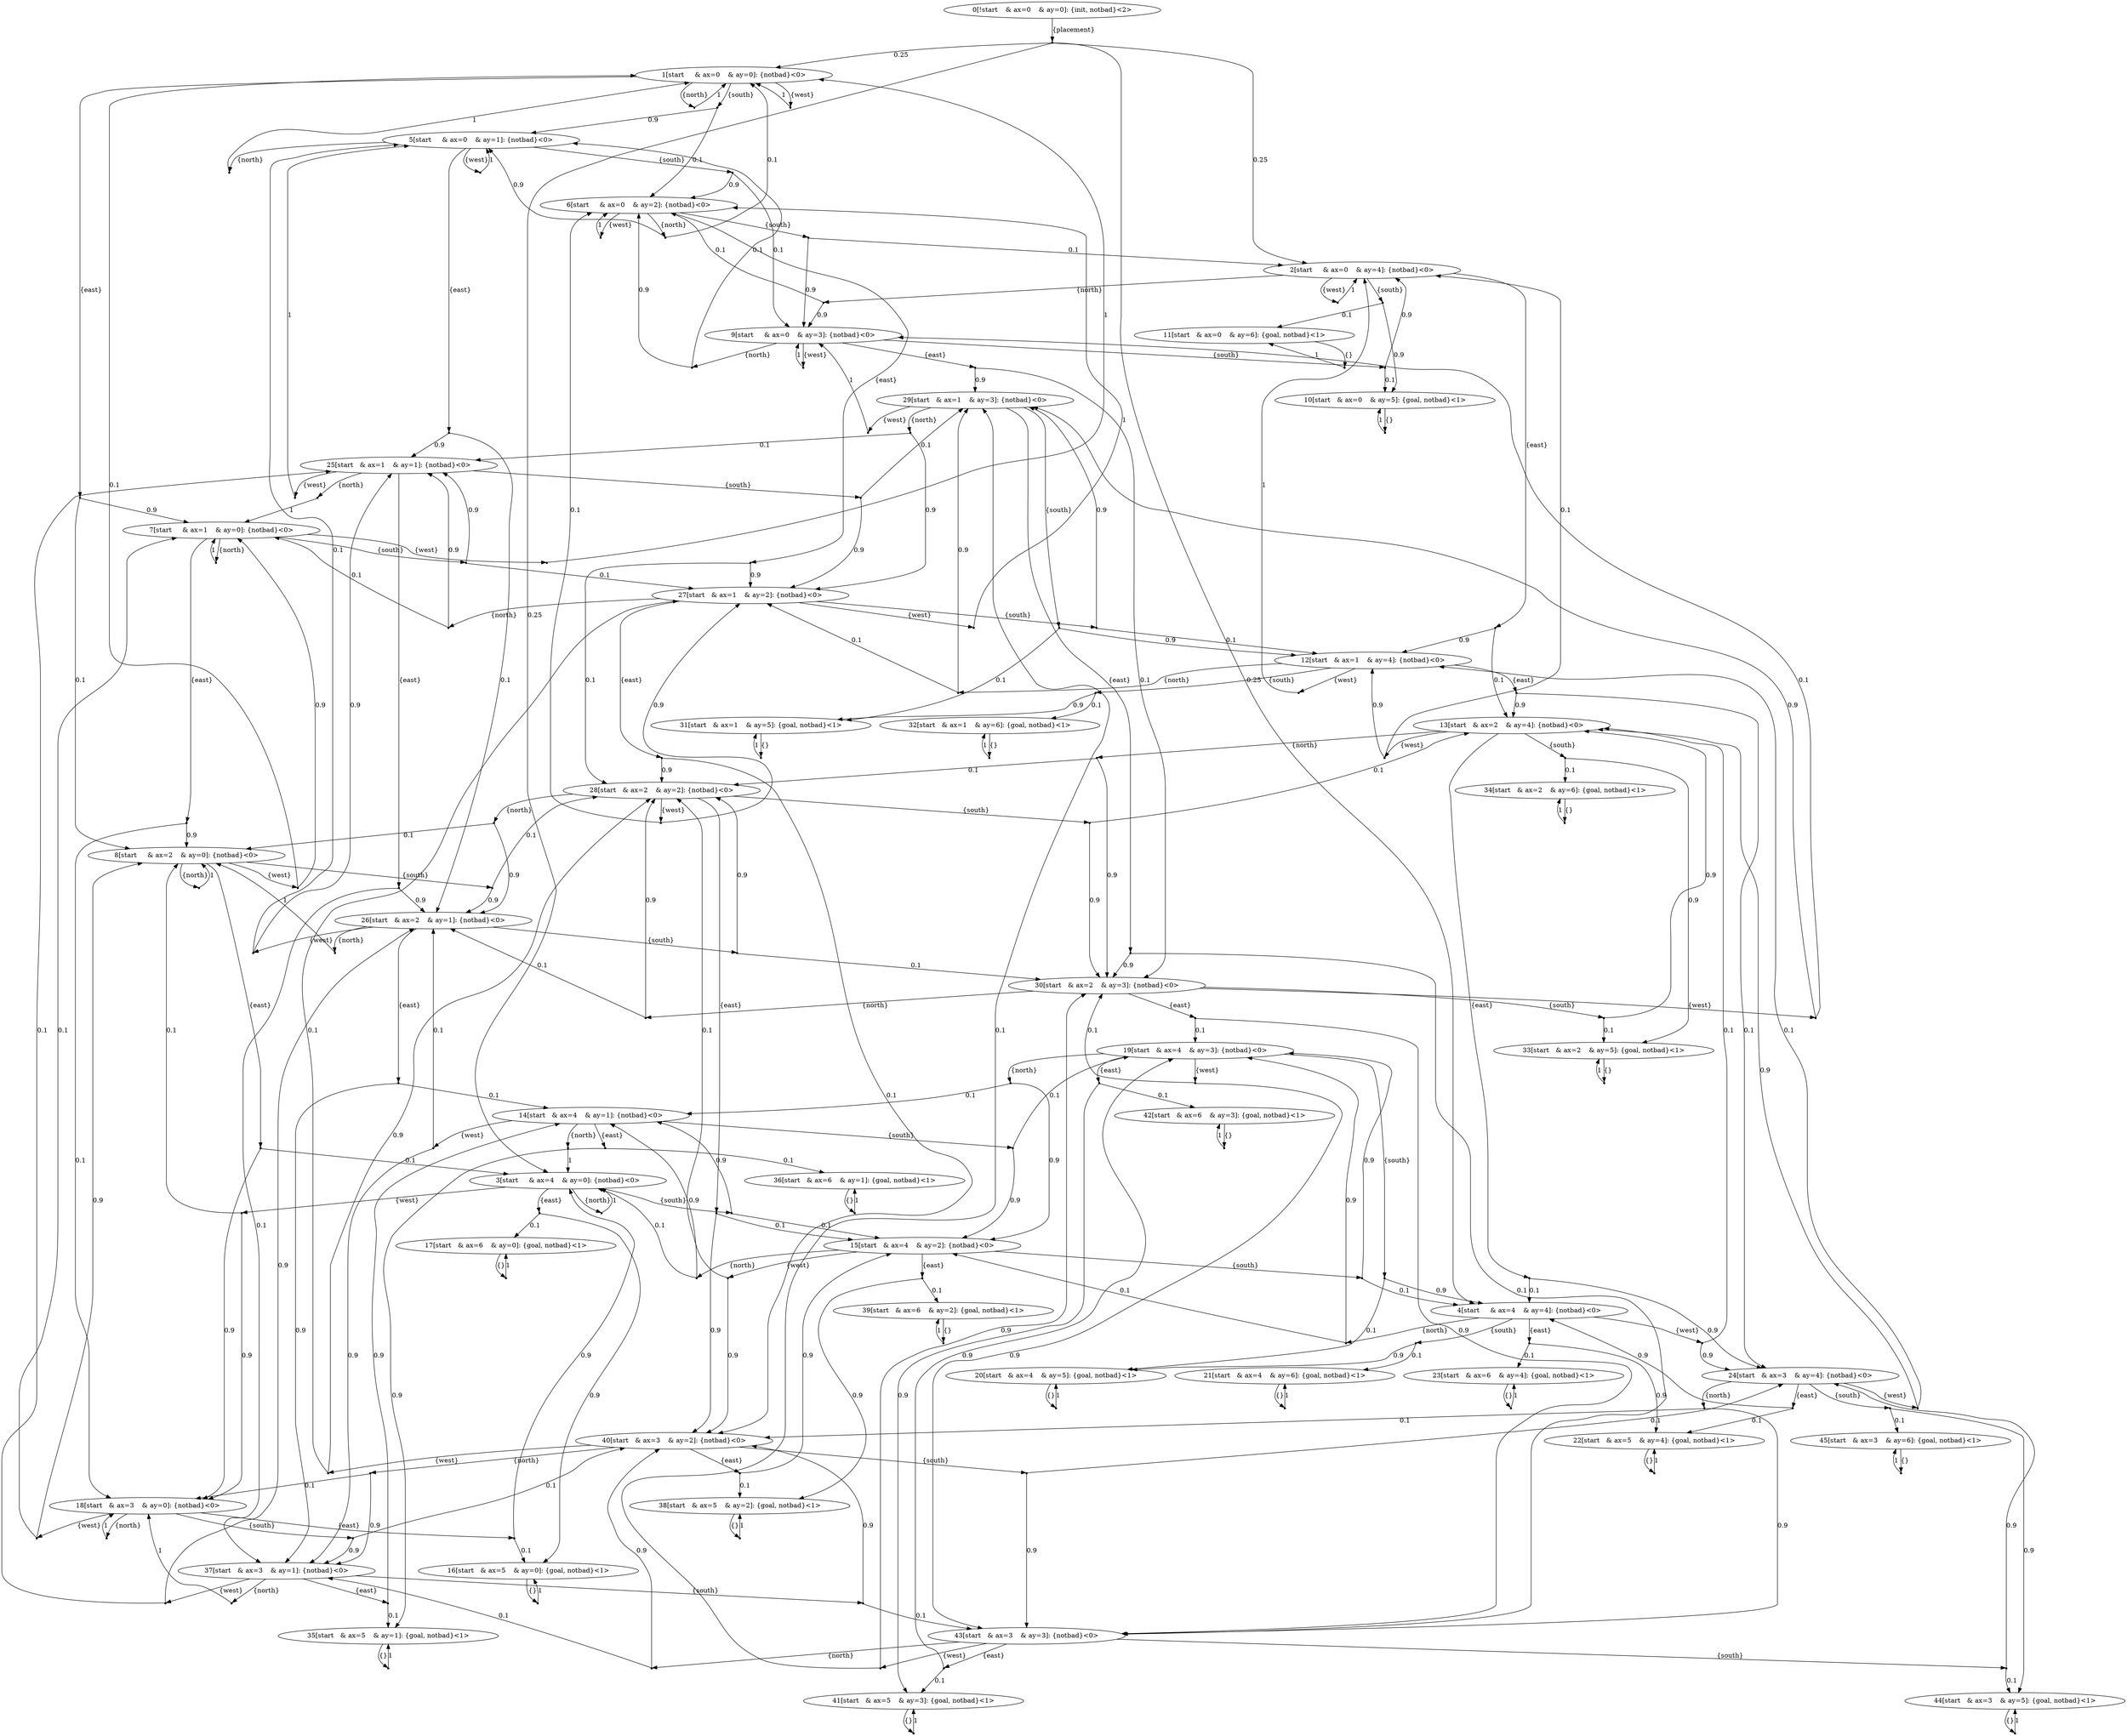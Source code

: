 digraph model {
	0 [ label = "0[!start	& ax=0	& ay=0]: {init, notbad}<2>" ];
	1 [ label = "1[start	& ax=0	& ay=0]: {notbad}<0>" ];
	2 [ label = "2[start	& ax=0	& ay=4]: {notbad}<0>" ];
	3 [ label = "3[start	& ax=4	& ay=0]: {notbad}<0>" ];
	4 [ label = "4[start	& ax=4	& ay=4]: {notbad}<0>" ];
	5 [ label = "5[start	& ax=0	& ay=1]: {notbad}<0>" ];
	6 [ label = "6[start	& ax=0	& ay=2]: {notbad}<0>" ];
	7 [ label = "7[start	& ax=1	& ay=0]: {notbad}<0>" ];
	8 [ label = "8[start	& ax=2	& ay=0]: {notbad}<0>" ];
	9 [ label = "9[start	& ax=0	& ay=3]: {notbad}<0>" ];
	10 [ label = "10[start	& ax=0	& ay=5]: {goal, notbad}<1>" ];
	11 [ label = "11[start	& ax=0	& ay=6]: {goal, notbad}<1>" ];
	12 [ label = "12[start	& ax=1	& ay=4]: {notbad}<0>" ];
	13 [ label = "13[start	& ax=2	& ay=4]: {notbad}<0>" ];
	14 [ label = "14[start	& ax=4	& ay=1]: {notbad}<0>" ];
	15 [ label = "15[start	& ax=4	& ay=2]: {notbad}<0>" ];
	16 [ label = "16[start	& ax=5	& ay=0]: {goal, notbad}<1>" ];
	17 [ label = "17[start	& ax=6	& ay=0]: {goal, notbad}<1>" ];
	18 [ label = "18[start	& ax=3	& ay=0]: {notbad}<0>" ];
	19 [ label = "19[start	& ax=4	& ay=3]: {notbad}<0>" ];
	20 [ label = "20[start	& ax=4	& ay=5]: {goal, notbad}<1>" ];
	21 [ label = "21[start	& ax=4	& ay=6]: {goal, notbad}<1>" ];
	22 [ label = "22[start	& ax=5	& ay=4]: {goal, notbad}<1>" ];
	23 [ label = "23[start	& ax=6	& ay=4]: {goal, notbad}<1>" ];
	24 [ label = "24[start	& ax=3	& ay=4]: {notbad}<0>" ];
	25 [ label = "25[start	& ax=1	& ay=1]: {notbad}<0>" ];
	26 [ label = "26[start	& ax=2	& ay=1]: {notbad}<0>" ];
	27 [ label = "27[start	& ax=1	& ay=2]: {notbad}<0>" ];
	28 [ label = "28[start	& ax=2	& ay=2]: {notbad}<0>" ];
	29 [ label = "29[start	& ax=1	& ay=3]: {notbad}<0>" ];
	30 [ label = "30[start	& ax=2	& ay=3]: {notbad}<0>" ];
	31 [ label = "31[start	& ax=1	& ay=5]: {goal, notbad}<1>" ];
	32 [ label = "32[start	& ax=1	& ay=6]: {goal, notbad}<1>" ];
	33 [ label = "33[start	& ax=2	& ay=5]: {goal, notbad}<1>" ];
	34 [ label = "34[start	& ax=2	& ay=6]: {goal, notbad}<1>" ];
	35 [ label = "35[start	& ax=5	& ay=1]: {goal, notbad}<1>" ];
	36 [ label = "36[start	& ax=6	& ay=1]: {goal, notbad}<1>" ];
	37 [ label = "37[start	& ax=3	& ay=1]: {notbad}<0>" ];
	38 [ label = "38[start	& ax=5	& ay=2]: {goal, notbad}<1>" ];
	39 [ label = "39[start	& ax=6	& ay=2]: {goal, notbad}<1>" ];
	40 [ label = "40[start	& ax=3	& ay=2]: {notbad}<0>" ];
	41 [ label = "41[start	& ax=5	& ay=3]: {goal, notbad}<1>" ];
	42 [ label = "42[start	& ax=6	& ay=3]: {goal, notbad}<1>" ];
	43 [ label = "43[start	& ax=3	& ay=3]: {notbad}<0>" ];
	44 [ label = "44[start	& ax=3	& ay=5]: {goal, notbad}<1>" ];
	45 [ label = "45[start	& ax=3	& ay=6]: {goal, notbad}<1>" ];
	"0c0" [shape = "point"];
	0 -> "0c0" [ label = "{placement}"]
;
	"0c0" -> 1 [ label= "0.25" ];
	"0c0" -> 2 [ label= "0.25" ];
	"0c0" -> 3 [ label= "0.25" ];
	"0c0" -> 4 [ label= "0.25" ];
	"1c0" [shape = "point"];
	1 -> "1c0" [ label = "{north}"]
;
	"1c0" -> 1 [ label= "1" ];
	"1c1" [shape = "point"];
	1 -> "1c1" [ label = "{south}"]
;
	"1c1" -> 5 [ label= "0.9" ];
	"1c1" -> 6 [ label= "0.1" ];
	"1c2" [shape = "point"];
	1 -> "1c2" [ label = "{east}"]
;
	"1c2" -> 7 [ label= "0.9" ];
	"1c2" -> 8 [ label= "0.1" ];
	"1c3" [shape = "point"];
	1 -> "1c3" [ label = "{west}"]
;
	"1c3" -> 1 [ label= "1" ];
	"2c0" [shape = "point"];
	2 -> "2c0" [ label = "{north}"]
;
	"2c0" -> 6 [ label= "0.1" ];
	"2c0" -> 9 [ label= "0.9" ];
	"2c1" [shape = "point"];
	2 -> "2c1" [ label = "{south}"]
;
	"2c1" -> 10 [ label= "0.9" ];
	"2c1" -> 11 [ label= "0.1" ];
	"2c2" [shape = "point"];
	2 -> "2c2" [ label = "{east}"]
;
	"2c2" -> 12 [ label= "0.9" ];
	"2c2" -> 13 [ label= "0.1" ];
	"2c3" [shape = "point"];
	2 -> "2c3" [ label = "{west}"]
;
	"2c3" -> 2 [ label= "1" ];
	"3c0" [shape = "point"];
	3 -> "3c0" [ label = "{north}"]
;
	"3c0" -> 3 [ label= "1" ];
	"3c1" [shape = "point"];
	3 -> "3c1" [ label = "{south}"]
;
	"3c1" -> 14 [ label= "0.9" ];
	"3c1" -> 15 [ label= "0.1" ];
	"3c2" [shape = "point"];
	3 -> "3c2" [ label = "{east}"]
;
	"3c2" -> 16 [ label= "0.9" ];
	"3c2" -> 17 [ label= "0.1" ];
	"3c3" [shape = "point"];
	3 -> "3c3" [ label = "{west}"]
;
	"3c3" -> 8 [ label= "0.1" ];
	"3c3" -> 18 [ label= "0.9" ];
	"4c0" [shape = "point"];
	4 -> "4c0" [ label = "{north}"]
;
	"4c0" -> 15 [ label= "0.1" ];
	"4c0" -> 19 [ label= "0.9" ];
	"4c1" [shape = "point"];
	4 -> "4c1" [ label = "{south}"]
;
	"4c1" -> 20 [ label= "0.9" ];
	"4c1" -> 21 [ label= "0.1" ];
	"4c2" [shape = "point"];
	4 -> "4c2" [ label = "{east}"]
;
	"4c2" -> 22 [ label= "0.9" ];
	"4c2" -> 23 [ label= "0.1" ];
	"4c3" [shape = "point"];
	4 -> "4c3" [ label = "{west}"]
;
	"4c3" -> 13 [ label= "0.1" ];
	"4c3" -> 24 [ label= "0.9" ];
	"5c0" [shape = "point"];
	5 -> "5c0" [ label = "{north}"]
;
	"5c0" -> 1 [ label= "1" ];
	"5c1" [shape = "point"];
	5 -> "5c1" [ label = "{south}"]
;
	"5c1" -> 6 [ label= "0.9" ];
	"5c1" -> 9 [ label= "0.1" ];
	"5c2" [shape = "point"];
	5 -> "5c2" [ label = "{east}"]
;
	"5c2" -> 25 [ label= "0.9" ];
	"5c2" -> 26 [ label= "0.1" ];
	"5c3" [shape = "point"];
	5 -> "5c3" [ label = "{west}"]
;
	"5c3" -> 5 [ label= "1" ];
	"6c0" [shape = "point"];
	6 -> "6c0" [ label = "{north}"]
;
	"6c0" -> 1 [ label= "0.1" ];
	"6c0" -> 5 [ label= "0.9" ];
	"6c1" [shape = "point"];
	6 -> "6c1" [ label = "{south}"]
;
	"6c1" -> 2 [ label= "0.1" ];
	"6c1" -> 9 [ label= "0.9" ];
	"6c2" [shape = "point"];
	6 -> "6c2" [ label = "{east}"]
;
	"6c2" -> 27 [ label= "0.9" ];
	"6c2" -> 28 [ label= "0.1" ];
	"6c3" [shape = "point"];
	6 -> "6c3" [ label = "{west}"]
;
	"6c3" -> 6 [ label= "1" ];
	"7c0" [shape = "point"];
	7 -> "7c0" [ label = "{north}"]
;
	"7c0" -> 7 [ label= "1" ];
	"7c1" [shape = "point"];
	7 -> "7c1" [ label = "{south}"]
;
	"7c1" -> 25 [ label= "0.9" ];
	"7c1" -> 27 [ label= "0.1" ];
	"7c2" [shape = "point"];
	7 -> "7c2" [ label = "{east}"]
;
	"7c2" -> 8 [ label= "0.9" ];
	"7c2" -> 18 [ label= "0.1" ];
	"7c3" [shape = "point"];
	7 -> "7c3" [ label = "{west}"]
;
	"7c3" -> 1 [ label= "1" ];
	"8c0" [shape = "point"];
	8 -> "8c0" [ label = "{north}"]
;
	"8c0" -> 8 [ label= "1" ];
	"8c1" [shape = "point"];
	8 -> "8c1" [ label = "{south}"]
;
	"8c1" -> 26 [ label= "0.9" ];
	"8c1" -> 28 [ label= "0.1" ];
	"8c2" [shape = "point"];
	8 -> "8c2" [ label = "{east}"]
;
	"8c2" -> 3 [ label= "0.1" ];
	"8c2" -> 18 [ label= "0.9" ];
	"8c3" [shape = "point"];
	8 -> "8c3" [ label = "{west}"]
;
	"8c3" -> 1 [ label= "0.1" ];
	"8c3" -> 7 [ label= "0.9" ];
	"9c0" [shape = "point"];
	9 -> "9c0" [ label = "{north}"]
;
	"9c0" -> 5 [ label= "0.1" ];
	"9c0" -> 6 [ label= "0.9" ];
	"9c1" [shape = "point"];
	9 -> "9c1" [ label = "{south}"]
;
	"9c1" -> 2 [ label= "0.9" ];
	"9c1" -> 10 [ label= "0.1" ];
	"9c2" [shape = "point"];
	9 -> "9c2" [ label = "{east}"]
;
	"9c2" -> 29 [ label= "0.9" ];
	"9c2" -> 30 [ label= "0.1" ];
	"9c3" [shape = "point"];
	9 -> "9c3" [ label = "{west}"]
;
	"9c3" -> 9 [ label= "1" ];
	"10c0" [shape = "point"];
	10 -> "10c0" [ label = "{}"]
;
	"10c0" -> 10 [ label= "1" ];
	"11c0" [shape = "point"];
	11 -> "11c0" [ label = "{}"]
;
	"11c0" -> 11 [ label= "1" ];
	"12c0" [shape = "point"];
	12 -> "12c0" [ label = "{north}"]
;
	"12c0" -> 27 [ label= "0.1" ];
	"12c0" -> 29 [ label= "0.9" ];
	"12c1" [shape = "point"];
	12 -> "12c1" [ label = "{south}"]
;
	"12c1" -> 31 [ label= "0.9" ];
	"12c1" -> 32 [ label= "0.1" ];
	"12c2" [shape = "point"];
	12 -> "12c2" [ label = "{east}"]
;
	"12c2" -> 13 [ label= "0.9" ];
	"12c2" -> 24 [ label= "0.1" ];
	"12c3" [shape = "point"];
	12 -> "12c3" [ label = "{west}"]
;
	"12c3" -> 2 [ label= "1" ];
	"13c0" [shape = "point"];
	13 -> "13c0" [ label = "{north}"]
;
	"13c0" -> 28 [ label= "0.1" ];
	"13c0" -> 30 [ label= "0.9" ];
	"13c1" [shape = "point"];
	13 -> "13c1" [ label = "{south}"]
;
	"13c1" -> 33 [ label= "0.9" ];
	"13c1" -> 34 [ label= "0.1" ];
	"13c2" [shape = "point"];
	13 -> "13c2" [ label = "{east}"]
;
	"13c2" -> 4 [ label= "0.1" ];
	"13c2" -> 24 [ label= "0.9" ];
	"13c3" [shape = "point"];
	13 -> "13c3" [ label = "{west}"]
;
	"13c3" -> 2 [ label= "0.1" ];
	"13c3" -> 12 [ label= "0.9" ];
	"14c0" [shape = "point"];
	14 -> "14c0" [ label = "{north}"]
;
	"14c0" -> 3 [ label= "1" ];
	"14c1" [shape = "point"];
	14 -> "14c1" [ label = "{south}"]
;
	"14c1" -> 15 [ label= "0.9" ];
	"14c1" -> 19 [ label= "0.1" ];
	"14c2" [shape = "point"];
	14 -> "14c2" [ label = "{east}"]
;
	"14c2" -> 35 [ label= "0.9" ];
	"14c2" -> 36 [ label= "0.1" ];
	"14c3" [shape = "point"];
	14 -> "14c3" [ label = "{west}"]
;
	"14c3" -> 26 [ label= "0.1" ];
	"14c3" -> 37 [ label= "0.9" ];
	"15c0" [shape = "point"];
	15 -> "15c0" [ label = "{north}"]
;
	"15c0" -> 3 [ label= "0.1" ];
	"15c0" -> 14 [ label= "0.9" ];
	"15c1" [shape = "point"];
	15 -> "15c1" [ label = "{south}"]
;
	"15c1" -> 4 [ label= "0.1" ];
	"15c1" -> 19 [ label= "0.9" ];
	"15c2" [shape = "point"];
	15 -> "15c2" [ label = "{east}"]
;
	"15c2" -> 38 [ label= "0.9" ];
	"15c2" -> 39 [ label= "0.1" ];
	"15c3" [shape = "point"];
	15 -> "15c3" [ label = "{west}"]
;
	"15c3" -> 28 [ label= "0.1" ];
	"15c3" -> 40 [ label= "0.9" ];
	"16c0" [shape = "point"];
	16 -> "16c0" [ label = "{}"]
;
	"16c0" -> 16 [ label= "1" ];
	"17c0" [shape = "point"];
	17 -> "17c0" [ label = "{}"]
;
	"17c0" -> 17 [ label= "1" ];
	"18c0" [shape = "point"];
	18 -> "18c0" [ label = "{north}"]
;
	"18c0" -> 18 [ label= "1" ];
	"18c1" [shape = "point"];
	18 -> "18c1" [ label = "{south}"]
;
	"18c1" -> 37 [ label= "0.9" ];
	"18c1" -> 40 [ label= "0.1" ];
	"18c2" [shape = "point"];
	18 -> "18c2" [ label = "{east}"]
;
	"18c2" -> 3 [ label= "0.9" ];
	"18c2" -> 16 [ label= "0.1" ];
	"18c3" [shape = "point"];
	18 -> "18c3" [ label = "{west}"]
;
	"18c3" -> 7 [ label= "0.1" ];
	"18c3" -> 8 [ label= "0.9" ];
	"19c0" [shape = "point"];
	19 -> "19c0" [ label = "{north}"]
;
	"19c0" -> 14 [ label= "0.1" ];
	"19c0" -> 15 [ label= "0.9" ];
	"19c1" [shape = "point"];
	19 -> "19c1" [ label = "{south}"]
;
	"19c1" -> 4 [ label= "0.9" ];
	"19c1" -> 20 [ label= "0.1" ];
	"19c2" [shape = "point"];
	19 -> "19c2" [ label = "{east}"]
;
	"19c2" -> 41 [ label= "0.9" ];
	"19c2" -> 42 [ label= "0.1" ];
	"19c3" [shape = "point"];
	19 -> "19c3" [ label = "{west}"]
;
	"19c3" -> 30 [ label= "0.1" ];
	"19c3" -> 43 [ label= "0.9" ];
	"20c0" [shape = "point"];
	20 -> "20c0" [ label = "{}"]
;
	"20c0" -> 20 [ label= "1" ];
	"21c0" [shape = "point"];
	21 -> "21c0" [ label = "{}"]
;
	"21c0" -> 21 [ label= "1" ];
	"22c0" [shape = "point"];
	22 -> "22c0" [ label = "{}"]
;
	"22c0" -> 22 [ label= "1" ];
	"23c0" [shape = "point"];
	23 -> "23c0" [ label = "{}"]
;
	"23c0" -> 23 [ label= "1" ];
	"24c0" [shape = "point"];
	24 -> "24c0" [ label = "{north}"]
;
	"24c0" -> 40 [ label= "0.1" ];
	"24c0" -> 43 [ label= "0.9" ];
	"24c1" [shape = "point"];
	24 -> "24c1" [ label = "{south}"]
;
	"24c1" -> 44 [ label= "0.9" ];
	"24c1" -> 45 [ label= "0.1" ];
	"24c2" [shape = "point"];
	24 -> "24c2" [ label = "{east}"]
;
	"24c2" -> 4 [ label= "0.9" ];
	"24c2" -> 22 [ label= "0.1" ];
	"24c3" [shape = "point"];
	24 -> "24c3" [ label = "{west}"]
;
	"24c3" -> 12 [ label= "0.1" ];
	"24c3" -> 13 [ label= "0.9" ];
	"25c0" [shape = "point"];
	25 -> "25c0" [ label = "{north}"]
;
	"25c0" -> 7 [ label= "1" ];
	"25c1" [shape = "point"];
	25 -> "25c1" [ label = "{south}"]
;
	"25c1" -> 27 [ label= "0.9" ];
	"25c1" -> 29 [ label= "0.1" ];
	"25c2" [shape = "point"];
	25 -> "25c2" [ label = "{east}"]
;
	"25c2" -> 26 [ label= "0.9" ];
	"25c2" -> 37 [ label= "0.1" ];
	"25c3" [shape = "point"];
	25 -> "25c3" [ label = "{west}"]
;
	"25c3" -> 5 [ label= "1" ];
	"26c0" [shape = "point"];
	26 -> "26c0" [ label = "{north}"]
;
	"26c0" -> 8 [ label= "1" ];
	"26c1" [shape = "point"];
	26 -> "26c1" [ label = "{south}"]
;
	"26c1" -> 28 [ label= "0.9" ];
	"26c1" -> 30 [ label= "0.1" ];
	"26c2" [shape = "point"];
	26 -> "26c2" [ label = "{east}"]
;
	"26c2" -> 14 [ label= "0.1" ];
	"26c2" -> 37 [ label= "0.9" ];
	"26c3" [shape = "point"];
	26 -> "26c3" [ label = "{west}"]
;
	"26c3" -> 5 [ label= "0.1" ];
	"26c3" -> 25 [ label= "0.9" ];
	"27c0" [shape = "point"];
	27 -> "27c0" [ label = "{north}"]
;
	"27c0" -> 7 [ label= "0.1" ];
	"27c0" -> 25 [ label= "0.9" ];
	"27c1" [shape = "point"];
	27 -> "27c1" [ label = "{south}"]
;
	"27c1" -> 12 [ label= "0.1" ];
	"27c1" -> 29 [ label= "0.9" ];
	"27c2" [shape = "point"];
	27 -> "27c2" [ label = "{east}"]
;
	"27c2" -> 28 [ label= "0.9" ];
	"27c2" -> 40 [ label= "0.1" ];
	"27c3" [shape = "point"];
	27 -> "27c3" [ label = "{west}"]
;
	"27c3" -> 6 [ label= "1" ];
	"28c0" [shape = "point"];
	28 -> "28c0" [ label = "{north}"]
;
	"28c0" -> 8 [ label= "0.1" ];
	"28c0" -> 26 [ label= "0.9" ];
	"28c1" [shape = "point"];
	28 -> "28c1" [ label = "{south}"]
;
	"28c1" -> 13 [ label= "0.1" ];
	"28c1" -> 30 [ label= "0.9" ];
	"28c2" [shape = "point"];
	28 -> "28c2" [ label = "{east}"]
;
	"28c2" -> 15 [ label= "0.1" ];
	"28c2" -> 40 [ label= "0.9" ];
	"28c3" [shape = "point"];
	28 -> "28c3" [ label = "{west}"]
;
	"28c3" -> 6 [ label= "0.1" ];
	"28c3" -> 27 [ label= "0.9" ];
	"29c0" [shape = "point"];
	29 -> "29c0" [ label = "{north}"]
;
	"29c0" -> 25 [ label= "0.1" ];
	"29c0" -> 27 [ label= "0.9" ];
	"29c1" [shape = "point"];
	29 -> "29c1" [ label = "{south}"]
;
	"29c1" -> 12 [ label= "0.9" ];
	"29c1" -> 31 [ label= "0.1" ];
	"29c2" [shape = "point"];
	29 -> "29c2" [ label = "{east}"]
;
	"29c2" -> 30 [ label= "0.9" ];
	"29c2" -> 43 [ label= "0.1" ];
	"29c3" [shape = "point"];
	29 -> "29c3" [ label = "{west}"]
;
	"29c3" -> 9 [ label= "1" ];
	"30c0" [shape = "point"];
	30 -> "30c0" [ label = "{north}"]
;
	"30c0" -> 26 [ label= "0.1" ];
	"30c0" -> 28 [ label= "0.9" ];
	"30c1" [shape = "point"];
	30 -> "30c1" [ label = "{south}"]
;
	"30c1" -> 13 [ label= "0.9" ];
	"30c1" -> 33 [ label= "0.1" ];
	"30c2" [shape = "point"];
	30 -> "30c2" [ label = "{east}"]
;
	"30c2" -> 19 [ label= "0.1" ];
	"30c2" -> 43 [ label= "0.9" ];
	"30c3" [shape = "point"];
	30 -> "30c3" [ label = "{west}"]
;
	"30c3" -> 9 [ label= "0.1" ];
	"30c3" -> 29 [ label= "0.9" ];
	"31c0" [shape = "point"];
	31 -> "31c0" [ label = "{}"]
;
	"31c0" -> 31 [ label= "1" ];
	"32c0" [shape = "point"];
	32 -> "32c0" [ label = "{}"]
;
	"32c0" -> 32 [ label= "1" ];
	"33c0" [shape = "point"];
	33 -> "33c0" [ label = "{}"]
;
	"33c0" -> 33 [ label= "1" ];
	"34c0" [shape = "point"];
	34 -> "34c0" [ label = "{}"]
;
	"34c0" -> 34 [ label= "1" ];
	"35c0" [shape = "point"];
	35 -> "35c0" [ label = "{}"]
;
	"35c0" -> 35 [ label= "1" ];
	"36c0" [shape = "point"];
	36 -> "36c0" [ label = "{}"]
;
	"36c0" -> 36 [ label= "1" ];
	"37c0" [shape = "point"];
	37 -> "37c0" [ label = "{north}"]
;
	"37c0" -> 18 [ label= "1" ];
	"37c1" [shape = "point"];
	37 -> "37c1" [ label = "{south}"]
;
	"37c1" -> 40 [ label= "0.9" ];
	"37c1" -> 43 [ label= "0.1" ];
	"37c2" [shape = "point"];
	37 -> "37c2" [ label = "{east}"]
;
	"37c2" -> 14 [ label= "0.9" ];
	"37c2" -> 35 [ label= "0.1" ];
	"37c3" [shape = "point"];
	37 -> "37c3" [ label = "{west}"]
;
	"37c3" -> 25 [ label= "0.1" ];
	"37c3" -> 26 [ label= "0.9" ];
	"38c0" [shape = "point"];
	38 -> "38c0" [ label = "{}"]
;
	"38c0" -> 38 [ label= "1" ];
	"39c0" [shape = "point"];
	39 -> "39c0" [ label = "{}"]
;
	"39c0" -> 39 [ label= "1" ];
	"40c0" [shape = "point"];
	40 -> "40c0" [ label = "{north}"]
;
	"40c0" -> 18 [ label= "0.1" ];
	"40c0" -> 37 [ label= "0.9" ];
	"40c1" [shape = "point"];
	40 -> "40c1" [ label = "{south}"]
;
	"40c1" -> 24 [ label= "0.1" ];
	"40c1" -> 43 [ label= "0.9" ];
	"40c2" [shape = "point"];
	40 -> "40c2" [ label = "{east}"]
;
	"40c2" -> 15 [ label= "0.9" ];
	"40c2" -> 38 [ label= "0.1" ];
	"40c3" [shape = "point"];
	40 -> "40c3" [ label = "{west}"]
;
	"40c3" -> 27 [ label= "0.1" ];
	"40c3" -> 28 [ label= "0.9" ];
	"41c0" [shape = "point"];
	41 -> "41c0" [ label = "{}"]
;
	"41c0" -> 41 [ label= "1" ];
	"42c0" [shape = "point"];
	42 -> "42c0" [ label = "{}"]
;
	"42c0" -> 42 [ label= "1" ];
	"43c0" [shape = "point"];
	43 -> "43c0" [ label = "{north}"]
;
	"43c0" -> 37 [ label= "0.1" ];
	"43c0" -> 40 [ label= "0.9" ];
	"43c1" [shape = "point"];
	43 -> "43c1" [ label = "{south}"]
;
	"43c1" -> 24 [ label= "0.9" ];
	"43c1" -> 44 [ label= "0.1" ];
	"43c2" [shape = "point"];
	43 -> "43c2" [ label = "{east}"]
;
	"43c2" -> 19 [ label= "0.9" ];
	"43c2" -> 41 [ label= "0.1" ];
	"43c3" [shape = "point"];
	43 -> "43c3" [ label = "{west}"]
;
	"43c3" -> 29 [ label= "0.1" ];
	"43c3" -> 30 [ label= "0.9" ];
	"44c0" [shape = "point"];
	44 -> "44c0" [ label = "{}"]
;
	"44c0" -> 44 [ label= "1" ];
	"45c0" [shape = "point"];
	45 -> "45c0" [ label = "{}"]
;
	"45c0" -> 45 [ label= "1" ];
}
